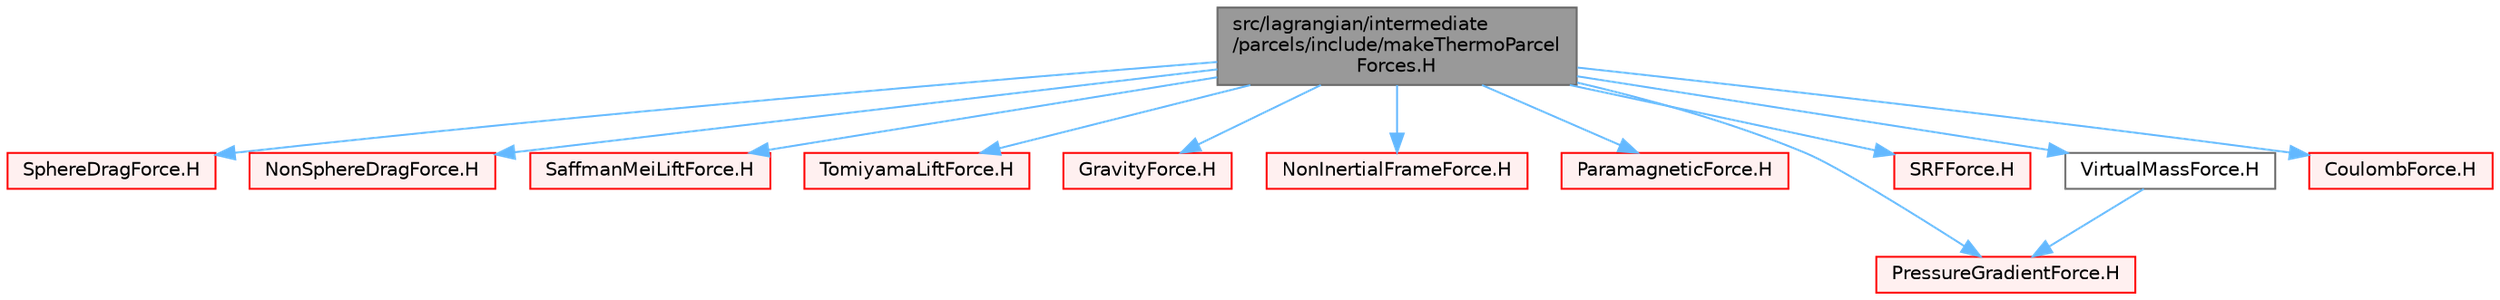 digraph "src/lagrangian/intermediate/parcels/include/makeThermoParcelForces.H"
{
 // LATEX_PDF_SIZE
  bgcolor="transparent";
  edge [fontname=Helvetica,fontsize=10,labelfontname=Helvetica,labelfontsize=10];
  node [fontname=Helvetica,fontsize=10,shape=box,height=0.2,width=0.4];
  Node1 [id="Node000001",label="src/lagrangian/intermediate\l/parcels/include/makeThermoParcel\lForces.H",height=0.2,width=0.4,color="gray40", fillcolor="grey60", style="filled", fontcolor="black",tooltip=" "];
  Node1 -> Node2 [id="edge1_Node000001_Node000002",color="steelblue1",style="solid",tooltip=" "];
  Node2 [id="Node000002",label="SphereDragForce.H",height=0.2,width=0.4,color="red", fillcolor="#FFF0F0", style="filled",URL="$SphereDragForce_8H.html",tooltip=" "];
  Node1 -> Node346 [id="edge2_Node000001_Node000346",color="steelblue1",style="solid",tooltip=" "];
  Node346 [id="Node000346",label="NonSphereDragForce.H",height=0.2,width=0.4,color="red", fillcolor="#FFF0F0", style="filled",URL="$NonSphereDragForce_8H.html",tooltip=" "];
  Node1 -> Node347 [id="edge3_Node000001_Node000347",color="steelblue1",style="solid",tooltip=" "];
  Node347 [id="Node000347",label="SaffmanMeiLiftForce.H",height=0.2,width=0.4,color="red", fillcolor="#FFF0F0", style="filled",URL="$SaffmanMeiLiftForce_8H.html",tooltip=" "];
  Node1 -> Node422 [id="edge4_Node000001_Node000422",color="steelblue1",style="solid",tooltip=" "];
  Node422 [id="Node000422",label="TomiyamaLiftForce.H",height=0.2,width=0.4,color="red", fillcolor="#FFF0F0", style="filled",URL="$TomiyamaLiftForce_8H.html",tooltip=" "];
  Node1 -> Node423 [id="edge5_Node000001_Node000423",color="steelblue1",style="solid",tooltip=" "];
  Node423 [id="Node000423",label="GravityForce.H",height=0.2,width=0.4,color="red", fillcolor="#FFF0F0", style="filled",URL="$GravityForce_8H.html",tooltip=" "];
  Node1 -> Node425 [id="edge6_Node000001_Node000425",color="steelblue1",style="solid",tooltip=" "];
  Node425 [id="Node000425",label="NonInertialFrameForce.H",height=0.2,width=0.4,color="red", fillcolor="#FFF0F0", style="filled",URL="$NonInertialFrameForce_8H.html",tooltip=" "];
  Node1 -> Node427 [id="edge7_Node000001_Node000427",color="steelblue1",style="solid",tooltip=" "];
  Node427 [id="Node000427",label="ParamagneticForce.H",height=0.2,width=0.4,color="red", fillcolor="#FFF0F0", style="filled",URL="$ParamagneticForce_8H.html",tooltip=" "];
  Node1 -> Node429 [id="edge8_Node000001_Node000429",color="steelblue1",style="solid",tooltip=" "];
  Node429 [id="Node000429",label="PressureGradientForce.H",height=0.2,width=0.4,color="red", fillcolor="#FFF0F0", style="filled",URL="$PressureGradientForce_8H.html",tooltip=" "];
  Node1 -> Node431 [id="edge9_Node000001_Node000431",color="steelblue1",style="solid",tooltip=" "];
  Node431 [id="Node000431",label="SRFForce.H",height=0.2,width=0.4,color="red", fillcolor="#FFF0F0", style="filled",URL="$SRFForce_8H.html",tooltip=" "];
  Node1 -> Node433 [id="edge10_Node000001_Node000433",color="steelblue1",style="solid",tooltip=" "];
  Node433 [id="Node000433",label="VirtualMassForce.H",height=0.2,width=0.4,color="grey40", fillcolor="white", style="filled",URL="$VirtualMassForce_8H.html",tooltip=" "];
  Node433 -> Node429 [id="edge11_Node000433_Node000429",color="steelblue1",style="solid",tooltip=" "];
  Node1 -> Node434 [id="edge12_Node000001_Node000434",color="steelblue1",style="solid",tooltip=" "];
  Node434 [id="Node000434",label="CoulombForce.H",height=0.2,width=0.4,color="red", fillcolor="#FFF0F0", style="filled",URL="$CoulombForce_8H.html",tooltip=" "];
}
